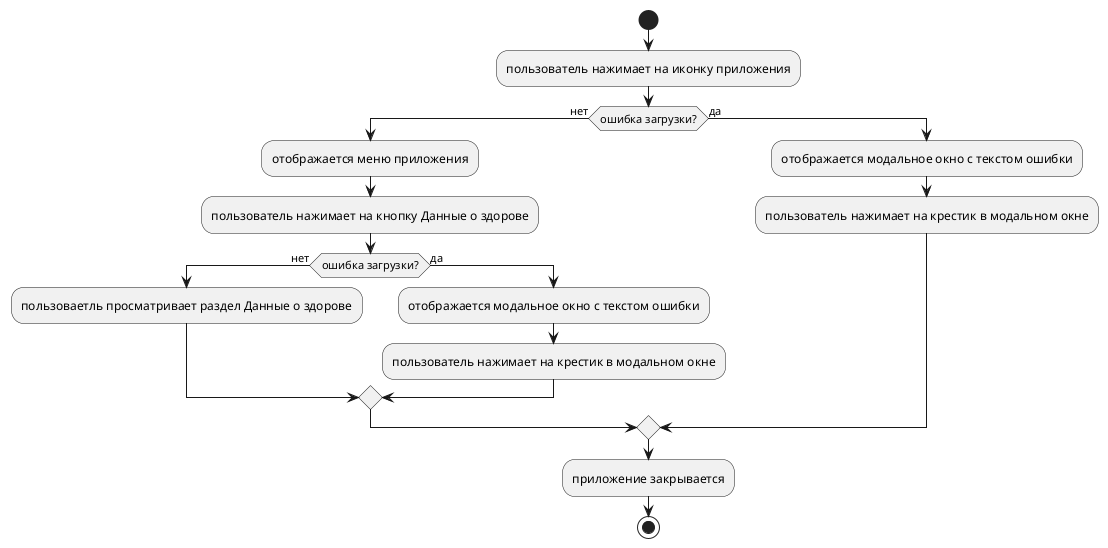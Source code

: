 @startuml

' начальные условия
' авторизованный пользователь видит иконку с приложением


start

:пользователь нажимает на иконку приложения;
if (ошибка загрузки?) then (нет)

    :отображается меню приложения;
    :пользователь нажимает на кнопку Данные о здорове;
    if (ошибка загрузки?) then (нет)
        :пользоваетль просматривает раздел Данные о здорове;
    else (да)
        :отображается модальное окно с текстом ошибки;
        :пользователь нажимает на крестик в модальном окне;


    endif

else (да)
    :отображается модальное окно с текстом ошибки;
    :пользователь нажимает на крестик в модальном окне;



endif

:приложение закрывается;

stop

@enduml
